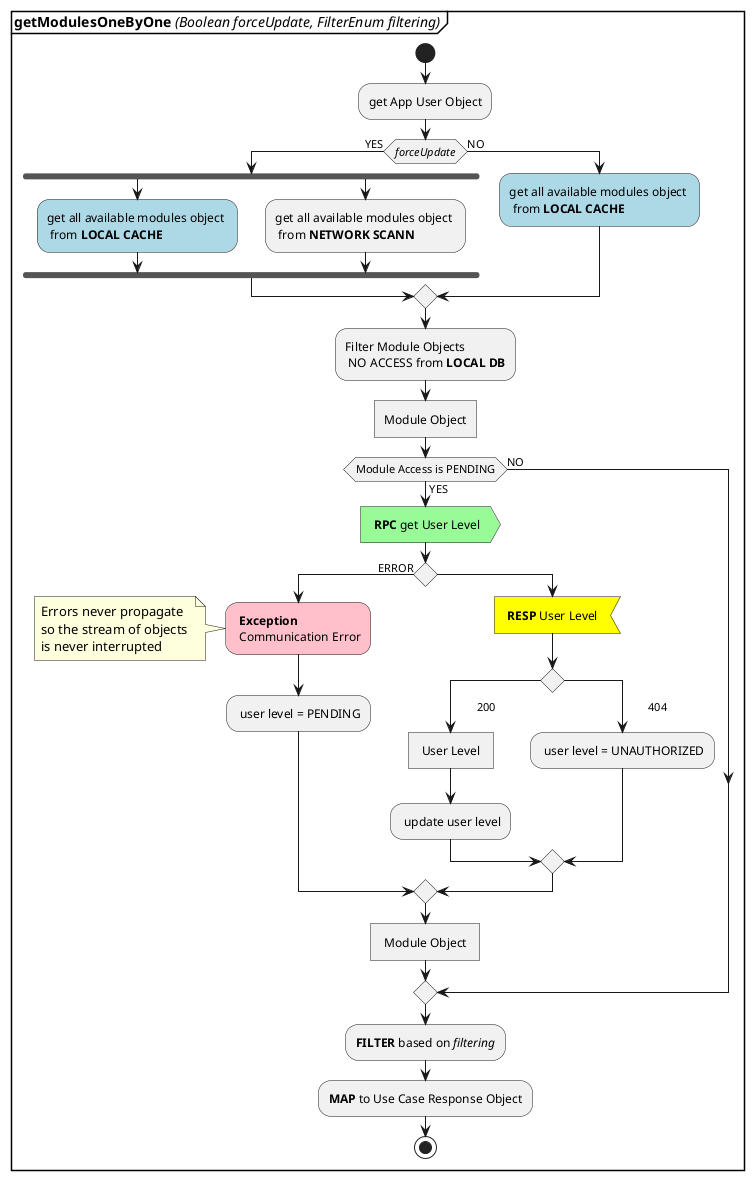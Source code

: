 @startuml ACT_getModulesOneByOne

partition  <b>getModulesOneByOne</b> <i>(Boolean forceUpdate, FilterEnum filtering)</i> {
    
    start
    :get App User Object;
    if(<i>forceUpdate</i>) then (YES)
        fork
            #lightblue:get all available modules object \n from <b>LOCAL CACHE</b>;
        fork again
            :get all available modules object \n from <b>NETWORK SCANN</b>;
        end fork
    else (NO)
        #lightblue:get all available modules object \n from <b>LOCAL CACHE</b>;
    endif 
    :Filter Module Objects \n NO ACCESS from <b>LOCAL DB</b>;
    :Module Object]
    if(Module Access is PENDING) then (YES)
    #palegreen: <b>RPC</b> get User Level>
    if() then (ERROR)
        #pink : <b>Exception</b> \n Communication Error;
        note left
            Errors never propagate 
            so the stream of objects 
            is never interrupted
        end note
        : user level = PENDING;
    else
        #yellow: <b>RESP</b> User Level <
        switch()
            case(\t 200)
                : User Level ]
                : update user level;
                
            case(\t 404)
                : user level = UNAUTHORIZED;
                
            endswitch
        endif
        : Module Object ]
    else (NO)
    endif
    :<b>FILTER</b> based on <i>filtering</i>;
    :<b>MAP</b> to Use Case Response Object;
    stop
}
@enduml